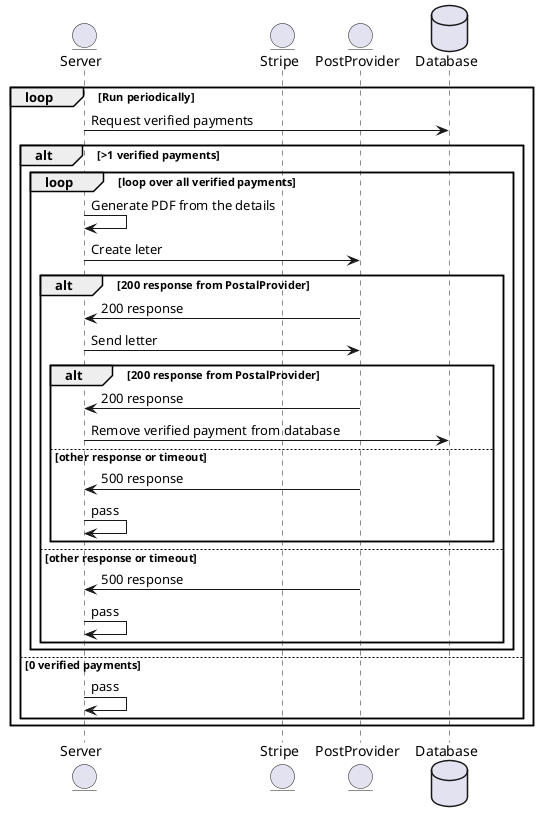 @startuml
entity Server
entity Stripe as PayP
entity PostProvider as PostP
database Database

loop Run periodically
  Server -> Database: Request verified payments
  alt >1 verified payments
    loop loop over all verified payments
      Server -> Server: Generate PDF from the details
      Server -> PostP: Create leter
      alt 200 response from PostalProvider
        PostP -> Server: 200 response
        Server -> PostP: Send letter
        alt 200 response from PostalProvider
          PostP -> Server: 200 response
          Server -> Database: Remove verified payment from database
        else other response or timeout
          PostP -> Server: 500 response
          Server -> Server: pass 
        end
      else other response or timeout
        PostP -> Server: 500 response
        Server -> Server: pass
      end
    end
  else 0 verified payments
    Server -> Server: pass
  end
end

'Perhaps it is clearer to split there two UMLs?'


@enduml
